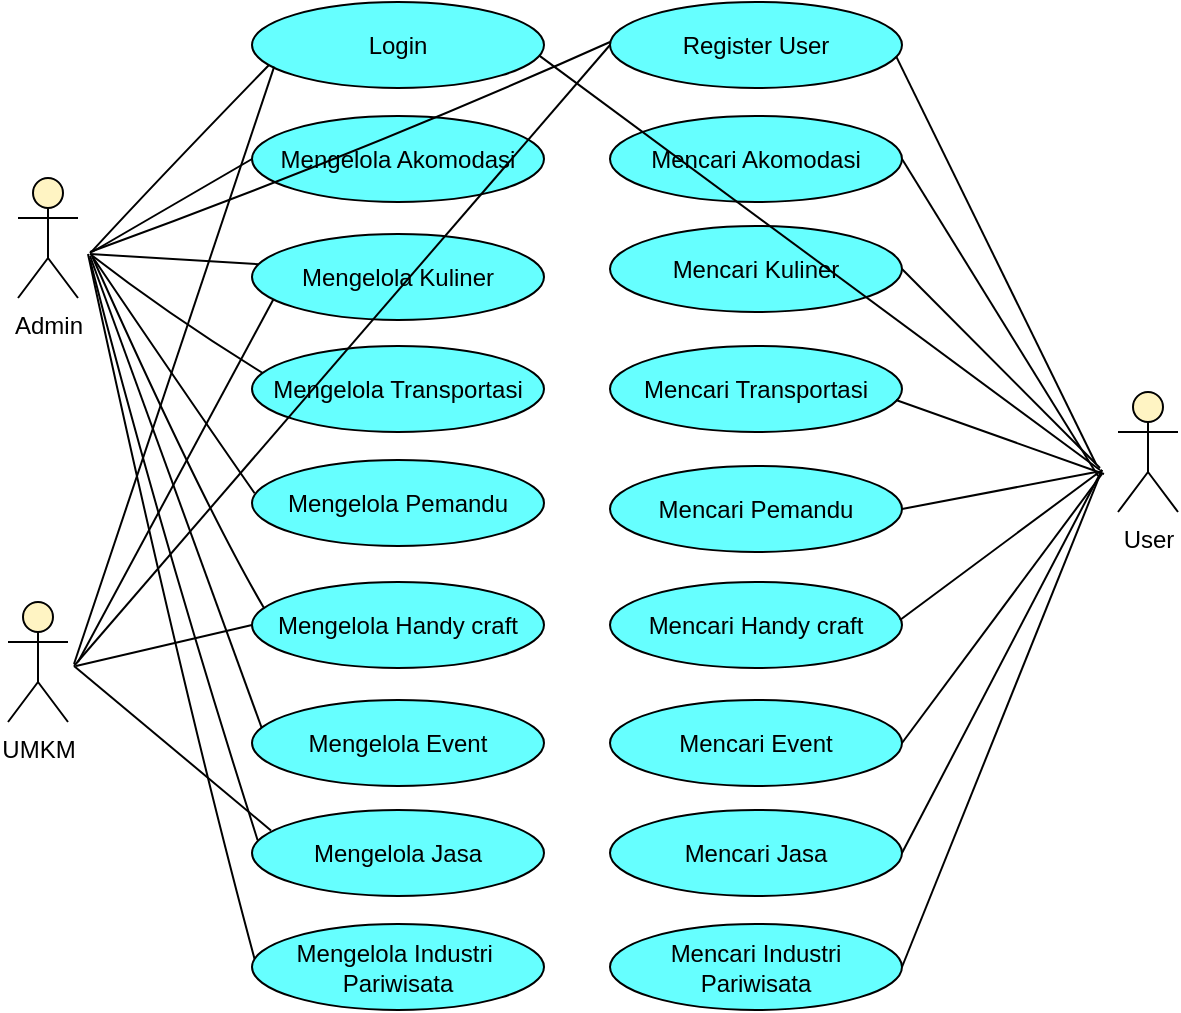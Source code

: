 <mxfile version="24.6.3" type="github">
  <diagram name="Halaman-1" id="8JZM-Xb57Rz_vhMGzVFS">
    <mxGraphModel dx="1114" dy="591" grid="0" gridSize="10" guides="1" tooltips="1" connect="1" arrows="1" fold="1" page="0" pageScale="1" pageWidth="827" pageHeight="1169" math="0" shadow="0">
      <root>
        <mxCell id="0" />
        <mxCell id="1" parent="0" />
        <mxCell id="bcvEe_eUSaCBubZmDXUo-1" value="UMKM" style="shape=umlActor;verticalLabelPosition=bottom;verticalAlign=top;html=1;outlineConnect=0;fillColor=#FFF4C3;" vertex="1" parent="1">
          <mxGeometry x="84" y="349" width="30" height="60" as="geometry" />
        </mxCell>
        <mxCell id="bcvEe_eUSaCBubZmDXUo-2" value="Admin" style="shape=umlActor;verticalLabelPosition=bottom;verticalAlign=top;html=1;outlineConnect=0;fillColor=#FFF4C3;" vertex="1" parent="1">
          <mxGeometry x="89" y="137" width="30" height="60" as="geometry" />
        </mxCell>
        <mxCell id="bcvEe_eUSaCBubZmDXUo-3" value="User" style="shape=umlActor;verticalLabelPosition=bottom;verticalAlign=top;html=1;outlineConnect=0;fillColor=#FFF4C3;" vertex="1" parent="1">
          <mxGeometry x="639" y="244" width="30" height="60" as="geometry" />
        </mxCell>
        <mxCell id="bcvEe_eUSaCBubZmDXUo-5" value="Login" style="ellipse;whiteSpace=wrap;html=1;fillColor=#66FFFF;" vertex="1" parent="1">
          <mxGeometry x="206" y="49" width="146" height="43" as="geometry" />
        </mxCell>
        <mxCell id="bcvEe_eUSaCBubZmDXUo-6" value="Mengelola Akomodasi" style="ellipse;whiteSpace=wrap;html=1;fillColor=#66FFFF;" vertex="1" parent="1">
          <mxGeometry x="206" y="106" width="146" height="43" as="geometry" />
        </mxCell>
        <mxCell id="bcvEe_eUSaCBubZmDXUo-7" value="Mengelola Jasa" style="ellipse;whiteSpace=wrap;html=1;fillColor=#66FFFF;" vertex="1" parent="1">
          <mxGeometry x="206" y="453" width="146" height="43" as="geometry" />
        </mxCell>
        <mxCell id="bcvEe_eUSaCBubZmDXUo-8" value="Mengelola Industri&amp;nbsp;&lt;div&gt;Pariwisata&lt;/div&gt;" style="ellipse;whiteSpace=wrap;html=1;fillColor=#66FFFF;" vertex="1" parent="1">
          <mxGeometry x="206" y="510" width="146" height="43" as="geometry" />
        </mxCell>
        <mxCell id="bcvEe_eUSaCBubZmDXUo-9" value="Mengelola Kuliner" style="ellipse;whiteSpace=wrap;html=1;fillColor=#66FFFF;" vertex="1" parent="1">
          <mxGeometry x="206" y="165" width="146" height="43" as="geometry" />
        </mxCell>
        <mxCell id="bcvEe_eUSaCBubZmDXUo-10" value="Mengelola Transportasi" style="ellipse;whiteSpace=wrap;html=1;fillColor=#66FFFF;" vertex="1" parent="1">
          <mxGeometry x="206" y="221" width="146" height="43" as="geometry" />
        </mxCell>
        <mxCell id="bcvEe_eUSaCBubZmDXUo-11" value="Mengelola Pemandu" style="ellipse;whiteSpace=wrap;html=1;fillColor=#66FFFF;" vertex="1" parent="1">
          <mxGeometry x="206" y="278" width="146" height="43" as="geometry" />
        </mxCell>
        <mxCell id="bcvEe_eUSaCBubZmDXUo-12" value="Mengelola Handy craft" style="ellipse;whiteSpace=wrap;html=1;fillColor=#66FFFF;" vertex="1" parent="1">
          <mxGeometry x="206" y="339" width="146" height="43" as="geometry" />
        </mxCell>
        <mxCell id="bcvEe_eUSaCBubZmDXUo-13" value="Mengelola Event" style="ellipse;whiteSpace=wrap;html=1;fillColor=#66FFFF;" vertex="1" parent="1">
          <mxGeometry x="206" y="398" width="146" height="43" as="geometry" />
        </mxCell>
        <mxCell id="bcvEe_eUSaCBubZmDXUo-15" value="Register User" style="ellipse;whiteSpace=wrap;html=1;fillColor=#66FFFF;" vertex="1" parent="1">
          <mxGeometry x="385" y="49" width="146" height="43" as="geometry" />
        </mxCell>
        <mxCell id="bcvEe_eUSaCBubZmDXUo-16" value="Mencari Handy craft" style="ellipse;whiteSpace=wrap;html=1;fillColor=#66FFFF;" vertex="1" parent="1">
          <mxGeometry x="385" y="339" width="146" height="43" as="geometry" />
        </mxCell>
        <mxCell id="bcvEe_eUSaCBubZmDXUo-17" value="Mencari Pemandu" style="ellipse;whiteSpace=wrap;html=1;fillColor=#66FFFF;" vertex="1" parent="1">
          <mxGeometry x="385" y="281" width="146" height="43" as="geometry" />
        </mxCell>
        <mxCell id="bcvEe_eUSaCBubZmDXUo-18" value="Mencari Transportasi" style="ellipse;whiteSpace=wrap;html=1;fillColor=#66FFFF;" vertex="1" parent="1">
          <mxGeometry x="385" y="221" width="146" height="43" as="geometry" />
        </mxCell>
        <mxCell id="bcvEe_eUSaCBubZmDXUo-19" value="Mencari Industri Pariwisata" style="ellipse;whiteSpace=wrap;html=1;fillColor=#66FFFF;" vertex="1" parent="1">
          <mxGeometry x="385" y="510" width="146" height="43" as="geometry" />
        </mxCell>
        <mxCell id="bcvEe_eUSaCBubZmDXUo-20" value="Mencari Event" style="ellipse;whiteSpace=wrap;html=1;fillColor=#66FFFF;" vertex="1" parent="1">
          <mxGeometry x="385" y="398" width="146" height="43" as="geometry" />
        </mxCell>
        <mxCell id="bcvEe_eUSaCBubZmDXUo-21" value="Mencari Jasa" style="ellipse;whiteSpace=wrap;html=1;fillColor=#66FFFF;" vertex="1" parent="1">
          <mxGeometry x="385" y="453" width="146" height="43" as="geometry" />
        </mxCell>
        <mxCell id="bcvEe_eUSaCBubZmDXUo-22" value="Mencari Kuliner" style="ellipse;whiteSpace=wrap;html=1;fillColor=#66FFFF;" vertex="1" parent="1">
          <mxGeometry x="385" y="161" width="146" height="43" as="geometry" />
        </mxCell>
        <mxCell id="bcvEe_eUSaCBubZmDXUo-23" value="Mencari Akomodasi" style="ellipse;whiteSpace=wrap;html=1;fillColor=#66FFFF;" vertex="1" parent="1">
          <mxGeometry x="385" y="106" width="146" height="43" as="geometry" />
        </mxCell>
        <mxCell id="bcvEe_eUSaCBubZmDXUo-27" value="" style="endArrow=none;html=1;rounded=0;fontSize=12;startSize=8;endSize=8;curved=1;entryX=0.059;entryY=0.76;entryDx=0;entryDy=0;entryPerimeter=0;" edge="1" parent="1">
          <mxGeometry width="50" height="50" relative="1" as="geometry">
            <mxPoint x="125" y="174.66" as="sourcePoint" />
            <mxPoint x="214.614" y="80.34" as="targetPoint" />
            <Array as="points">
              <mxPoint x="159" y="137.66" />
            </Array>
          </mxGeometry>
        </mxCell>
        <mxCell id="bcvEe_eUSaCBubZmDXUo-29" value="" style="endArrow=none;html=1;rounded=0;fontSize=12;startSize=8;endSize=8;curved=1;entryX=0;entryY=0.5;entryDx=0;entryDy=0;" edge="1" parent="1" target="bcvEe_eUSaCBubZmDXUo-6">
          <mxGeometry width="50" height="50" relative="1" as="geometry">
            <mxPoint x="126" y="174" as="sourcePoint" />
            <mxPoint x="209.986" y="134.005" as="targetPoint" />
            <Array as="points" />
          </mxGeometry>
        </mxCell>
        <mxCell id="bcvEe_eUSaCBubZmDXUo-31" value="" style="endArrow=none;html=1;rounded=0;fontSize=12;startSize=8;endSize=8;curved=1;entryX=0.022;entryY=0.352;entryDx=0;entryDy=0;entryPerimeter=0;" edge="1" parent="1" target="bcvEe_eUSaCBubZmDXUo-9">
          <mxGeometry width="50" height="50" relative="1" as="geometry">
            <mxPoint x="125" y="175" as="sourcePoint" />
            <mxPoint x="206" y="179" as="targetPoint" />
            <Array as="points" />
          </mxGeometry>
        </mxCell>
        <mxCell id="bcvEe_eUSaCBubZmDXUo-32" value="" style="endArrow=none;html=1;rounded=0;fontSize=12;startSize=8;endSize=8;curved=1;entryX=0.038;entryY=0.317;entryDx=0;entryDy=0;entryPerimeter=0;" edge="1" parent="1" target="bcvEe_eUSaCBubZmDXUo-10">
          <mxGeometry width="50" height="50" relative="1" as="geometry">
            <mxPoint x="125" y="175" as="sourcePoint" />
            <mxPoint x="217" y="153" as="targetPoint" />
            <Array as="points">
              <mxPoint x="165" y="206" />
            </Array>
          </mxGeometry>
        </mxCell>
        <mxCell id="bcvEe_eUSaCBubZmDXUo-33" value="" style="endArrow=none;html=1;rounded=0;fontSize=12;startSize=8;endSize=8;curved=1;entryX=0.009;entryY=0.387;entryDx=0;entryDy=0;entryPerimeter=0;" edge="1" parent="1" target="bcvEe_eUSaCBubZmDXUo-11">
          <mxGeometry width="50" height="50" relative="1" as="geometry">
            <mxPoint x="126" y="176" as="sourcePoint" />
            <mxPoint x="232.737" y="288.556" as="targetPoint" />
            <Array as="points">
              <mxPoint x="172" y="244" />
            </Array>
          </mxGeometry>
        </mxCell>
        <mxCell id="bcvEe_eUSaCBubZmDXUo-34" value="" style="endArrow=none;html=1;rounded=0;fontSize=12;startSize=8;endSize=8;curved=1;entryX=0.009;entryY=0.409;entryDx=0;entryDy=0;entryPerimeter=0;" edge="1" parent="1" target="bcvEe_eUSaCBubZmDXUo-8">
          <mxGeometry width="50" height="50" relative="1" as="geometry">
            <mxPoint x="124" y="175" as="sourcePoint" />
            <mxPoint x="172" y="433.706" as="targetPoint" />
            <Array as="points">
              <mxPoint x="171" y="393" />
            </Array>
          </mxGeometry>
        </mxCell>
        <mxCell id="bcvEe_eUSaCBubZmDXUo-35" value="" style="endArrow=none;html=1;rounded=0;fontSize=12;startSize=8;endSize=8;curved=1;entryX=0.019;entryY=0.348;entryDx=0;entryDy=0;entryPerimeter=0;" edge="1" parent="1" target="bcvEe_eUSaCBubZmDXUo-7">
          <mxGeometry width="50" height="50" relative="1" as="geometry">
            <mxPoint x="125" y="178" as="sourcePoint" />
            <mxPoint x="185" y="366" as="targetPoint" />
            <Array as="points">
              <mxPoint x="160" y="315" />
            </Array>
          </mxGeometry>
        </mxCell>
        <mxCell id="bcvEe_eUSaCBubZmDXUo-36" value="" style="endArrow=none;html=1;rounded=0;fontSize=12;startSize=8;endSize=8;curved=1;entryX=0.033;entryY=0.323;entryDx=0;entryDy=0;entryPerimeter=0;" edge="1" parent="1" target="bcvEe_eUSaCBubZmDXUo-13">
          <mxGeometry width="50" height="50" relative="1" as="geometry">
            <mxPoint x="125" y="176" as="sourcePoint" />
            <mxPoint x="200" y="353" as="targetPoint" />
            <Array as="points" />
          </mxGeometry>
        </mxCell>
        <mxCell id="bcvEe_eUSaCBubZmDXUo-37" value="" style="endArrow=none;html=1;rounded=0;fontSize=12;startSize=8;endSize=8;curved=1;entryX=0.009;entryY=0.387;entryDx=0;entryDy=0;entryPerimeter=0;" edge="1" parent="1">
          <mxGeometry width="50" height="50" relative="1" as="geometry">
            <mxPoint x="126" y="176" as="sourcePoint" />
            <mxPoint x="212" y="352" as="targetPoint" />
            <Array as="points">
              <mxPoint x="182" y="301" />
            </Array>
          </mxGeometry>
        </mxCell>
        <mxCell id="bcvEe_eUSaCBubZmDXUo-38" value="" style="endArrow=none;html=1;rounded=0;fontSize=12;startSize=8;endSize=8;curved=1;entryX=0;entryY=0.5;entryDx=0;entryDy=0;" edge="1" parent="1">
          <mxGeometry width="50" height="50" relative="1" as="geometry">
            <mxPoint x="125" y="174" as="sourcePoint" />
            <mxPoint x="385.0" y="69" as="targetPoint" />
            <Array as="points">
              <mxPoint x="261" y="124.5" />
            </Array>
          </mxGeometry>
        </mxCell>
        <mxCell id="bcvEe_eUSaCBubZmDXUo-39" value="" style="endArrow=none;html=1;rounded=0;fontSize=12;startSize=8;endSize=8;curved=1;entryX=0;entryY=0.5;entryDx=0;entryDy=0;" edge="1" parent="1" target="bcvEe_eUSaCBubZmDXUo-12">
          <mxGeometry width="50" height="50" relative="1" as="geometry">
            <mxPoint x="118" y="381" as="sourcePoint" />
            <mxPoint x="206" y="365" as="targetPoint" />
            <Array as="points" />
          </mxGeometry>
        </mxCell>
        <mxCell id="bcvEe_eUSaCBubZmDXUo-40" value="" style="endArrow=none;html=1;rounded=0;fontSize=12;startSize=8;endSize=8;curved=1;entryX=0.073;entryY=0.762;entryDx=0;entryDy=0;entryPerimeter=0;" edge="1" parent="1" target="bcvEe_eUSaCBubZmDXUo-9">
          <mxGeometry width="50" height="50" relative="1" as="geometry">
            <mxPoint x="119" y="379" as="sourcePoint" />
            <mxPoint x="206" y="366" as="targetPoint" />
            <Array as="points" />
          </mxGeometry>
        </mxCell>
        <mxCell id="bcvEe_eUSaCBubZmDXUo-41" value="" style="endArrow=none;html=1;rounded=0;fontSize=12;startSize=8;endSize=8;curved=1;entryX=0.076;entryY=0.751;entryDx=0;entryDy=0;entryPerimeter=0;" edge="1" parent="1" target="bcvEe_eUSaCBubZmDXUo-5">
          <mxGeometry width="50" height="50" relative="1" as="geometry">
            <mxPoint x="117" y="380" as="sourcePoint" />
            <mxPoint x="216" y="195" as="targetPoint" />
            <Array as="points" />
          </mxGeometry>
        </mxCell>
        <mxCell id="bcvEe_eUSaCBubZmDXUo-42" value="" style="endArrow=none;html=1;rounded=0;fontSize=12;startSize=8;endSize=8;curved=1;entryX=0;entryY=0.5;entryDx=0;entryDy=0;" edge="1" parent="1" target="bcvEe_eUSaCBubZmDXUo-15">
          <mxGeometry width="50" height="50" relative="1" as="geometry">
            <mxPoint x="117" y="381" as="sourcePoint" />
            <mxPoint x="379" y="66" as="targetPoint" />
            <Array as="points" />
          </mxGeometry>
        </mxCell>
        <mxCell id="bcvEe_eUSaCBubZmDXUo-43" value="" style="endArrow=none;html=1;rounded=0;fontSize=12;startSize=8;endSize=8;curved=1;entryX=0.065;entryY=0.238;entryDx=0;entryDy=0;entryPerimeter=0;" edge="1" parent="1" target="bcvEe_eUSaCBubZmDXUo-7">
          <mxGeometry width="50" height="50" relative="1" as="geometry">
            <mxPoint x="117" y="381" as="sourcePoint" />
            <mxPoint x="216" y="375" as="targetPoint" />
            <Array as="points" />
          </mxGeometry>
        </mxCell>
        <mxCell id="bcvEe_eUSaCBubZmDXUo-44" value="" style="endArrow=none;html=1;rounded=0;fontSize=12;startSize=8;endSize=8;curved=1;exitX=0.98;exitY=0.632;exitDx=0;exitDy=0;exitPerimeter=0;" edge="1" parent="1" source="bcvEe_eUSaCBubZmDXUo-15">
          <mxGeometry width="50" height="50" relative="1" as="geometry">
            <mxPoint x="529" y="77" as="sourcePoint" />
            <mxPoint x="628" y="280" as="targetPoint" />
          </mxGeometry>
        </mxCell>
        <mxCell id="bcvEe_eUSaCBubZmDXUo-45" value="" style="endArrow=none;html=1;rounded=0;fontSize=12;startSize=8;endSize=8;curved=1;exitX=0.984;exitY=0.623;exitDx=0;exitDy=0;exitPerimeter=0;" edge="1" parent="1" source="bcvEe_eUSaCBubZmDXUo-5">
          <mxGeometry width="50" height="50" relative="1" as="geometry">
            <mxPoint x="538" y="86" as="sourcePoint" />
            <mxPoint x="630" y="283" as="targetPoint" />
          </mxGeometry>
        </mxCell>
        <mxCell id="bcvEe_eUSaCBubZmDXUo-46" value="" style="endArrow=none;html=1;rounded=0;fontSize=12;startSize=8;endSize=8;curved=1;exitX=1;exitY=0.5;exitDx=0;exitDy=0;" edge="1" parent="1" source="bcvEe_eUSaCBubZmDXUo-22">
          <mxGeometry width="50" height="50" relative="1" as="geometry">
            <mxPoint x="514" y="164" as="sourcePoint" />
            <mxPoint x="630" y="282" as="targetPoint" />
          </mxGeometry>
        </mxCell>
        <mxCell id="bcvEe_eUSaCBubZmDXUo-47" value="" style="endArrow=none;html=1;rounded=0;fontSize=12;startSize=8;endSize=8;curved=1;exitX=1;exitY=0.5;exitDx=0;exitDy=0;" edge="1" parent="1" source="bcvEe_eUSaCBubZmDXUo-23">
          <mxGeometry width="50" height="50" relative="1" as="geometry">
            <mxPoint x="548" y="96" as="sourcePoint" />
            <mxPoint x="629" y="286" as="targetPoint" />
          </mxGeometry>
        </mxCell>
        <mxCell id="bcvEe_eUSaCBubZmDXUo-48" value="" style="endArrow=none;html=1;rounded=0;fontSize=12;startSize=8;endSize=8;curved=1;" edge="1" parent="1">
          <mxGeometry width="50" height="50" relative="1" as="geometry">
            <mxPoint x="528" y="248" as="sourcePoint" />
            <mxPoint x="632" y="285" as="targetPoint" />
          </mxGeometry>
        </mxCell>
        <mxCell id="bcvEe_eUSaCBubZmDXUo-49" value="" style="endArrow=none;html=1;rounded=0;fontSize=12;startSize=8;endSize=8;curved=1;exitX=1;exitY=0.5;exitDx=0;exitDy=0;" edge="1" parent="1" source="bcvEe_eUSaCBubZmDXUo-20">
          <mxGeometry width="50" height="50" relative="1" as="geometry">
            <mxPoint x="538" y="258" as="sourcePoint" />
            <mxPoint x="631" y="285" as="targetPoint" />
          </mxGeometry>
        </mxCell>
        <mxCell id="bcvEe_eUSaCBubZmDXUo-50" value="" style="endArrow=none;html=1;rounded=0;fontSize=12;startSize=8;endSize=8;curved=1;" edge="1" parent="1">
          <mxGeometry width="50" height="50" relative="1" as="geometry">
            <mxPoint x="530" y="358" as="sourcePoint" />
            <mxPoint x="631" y="283" as="targetPoint" />
          </mxGeometry>
        </mxCell>
        <mxCell id="bcvEe_eUSaCBubZmDXUo-51" value="" style="endArrow=none;html=1;rounded=0;fontSize=12;startSize=8;endSize=8;curved=1;exitX=1;exitY=0.5;exitDx=0;exitDy=0;" edge="1" parent="1" source="bcvEe_eUSaCBubZmDXUo-17">
          <mxGeometry width="50" height="50" relative="1" as="geometry">
            <mxPoint x="558" y="278" as="sourcePoint" />
            <mxPoint x="628" y="284" as="targetPoint" />
          </mxGeometry>
        </mxCell>
        <mxCell id="bcvEe_eUSaCBubZmDXUo-52" value="" style="endArrow=none;html=1;rounded=0;fontSize=12;startSize=8;endSize=8;curved=1;exitX=1;exitY=0.5;exitDx=0;exitDy=0;" edge="1" parent="1" source="bcvEe_eUSaCBubZmDXUo-21">
          <mxGeometry width="50" height="50" relative="1" as="geometry">
            <mxPoint x="541" y="430" as="sourcePoint" />
            <mxPoint x="631" y="283" as="targetPoint" />
          </mxGeometry>
        </mxCell>
        <mxCell id="bcvEe_eUSaCBubZmDXUo-53" value="" style="endArrow=none;html=1;rounded=0;fontSize=12;startSize=8;endSize=8;curved=1;exitX=1;exitY=0.5;exitDx=0;exitDy=0;" edge="1" parent="1" source="bcvEe_eUSaCBubZmDXUo-19">
          <mxGeometry width="50" height="50" relative="1" as="geometry">
            <mxPoint x="551" y="440" as="sourcePoint" />
            <mxPoint x="631" y="283" as="targetPoint" />
          </mxGeometry>
        </mxCell>
      </root>
    </mxGraphModel>
  </diagram>
</mxfile>
